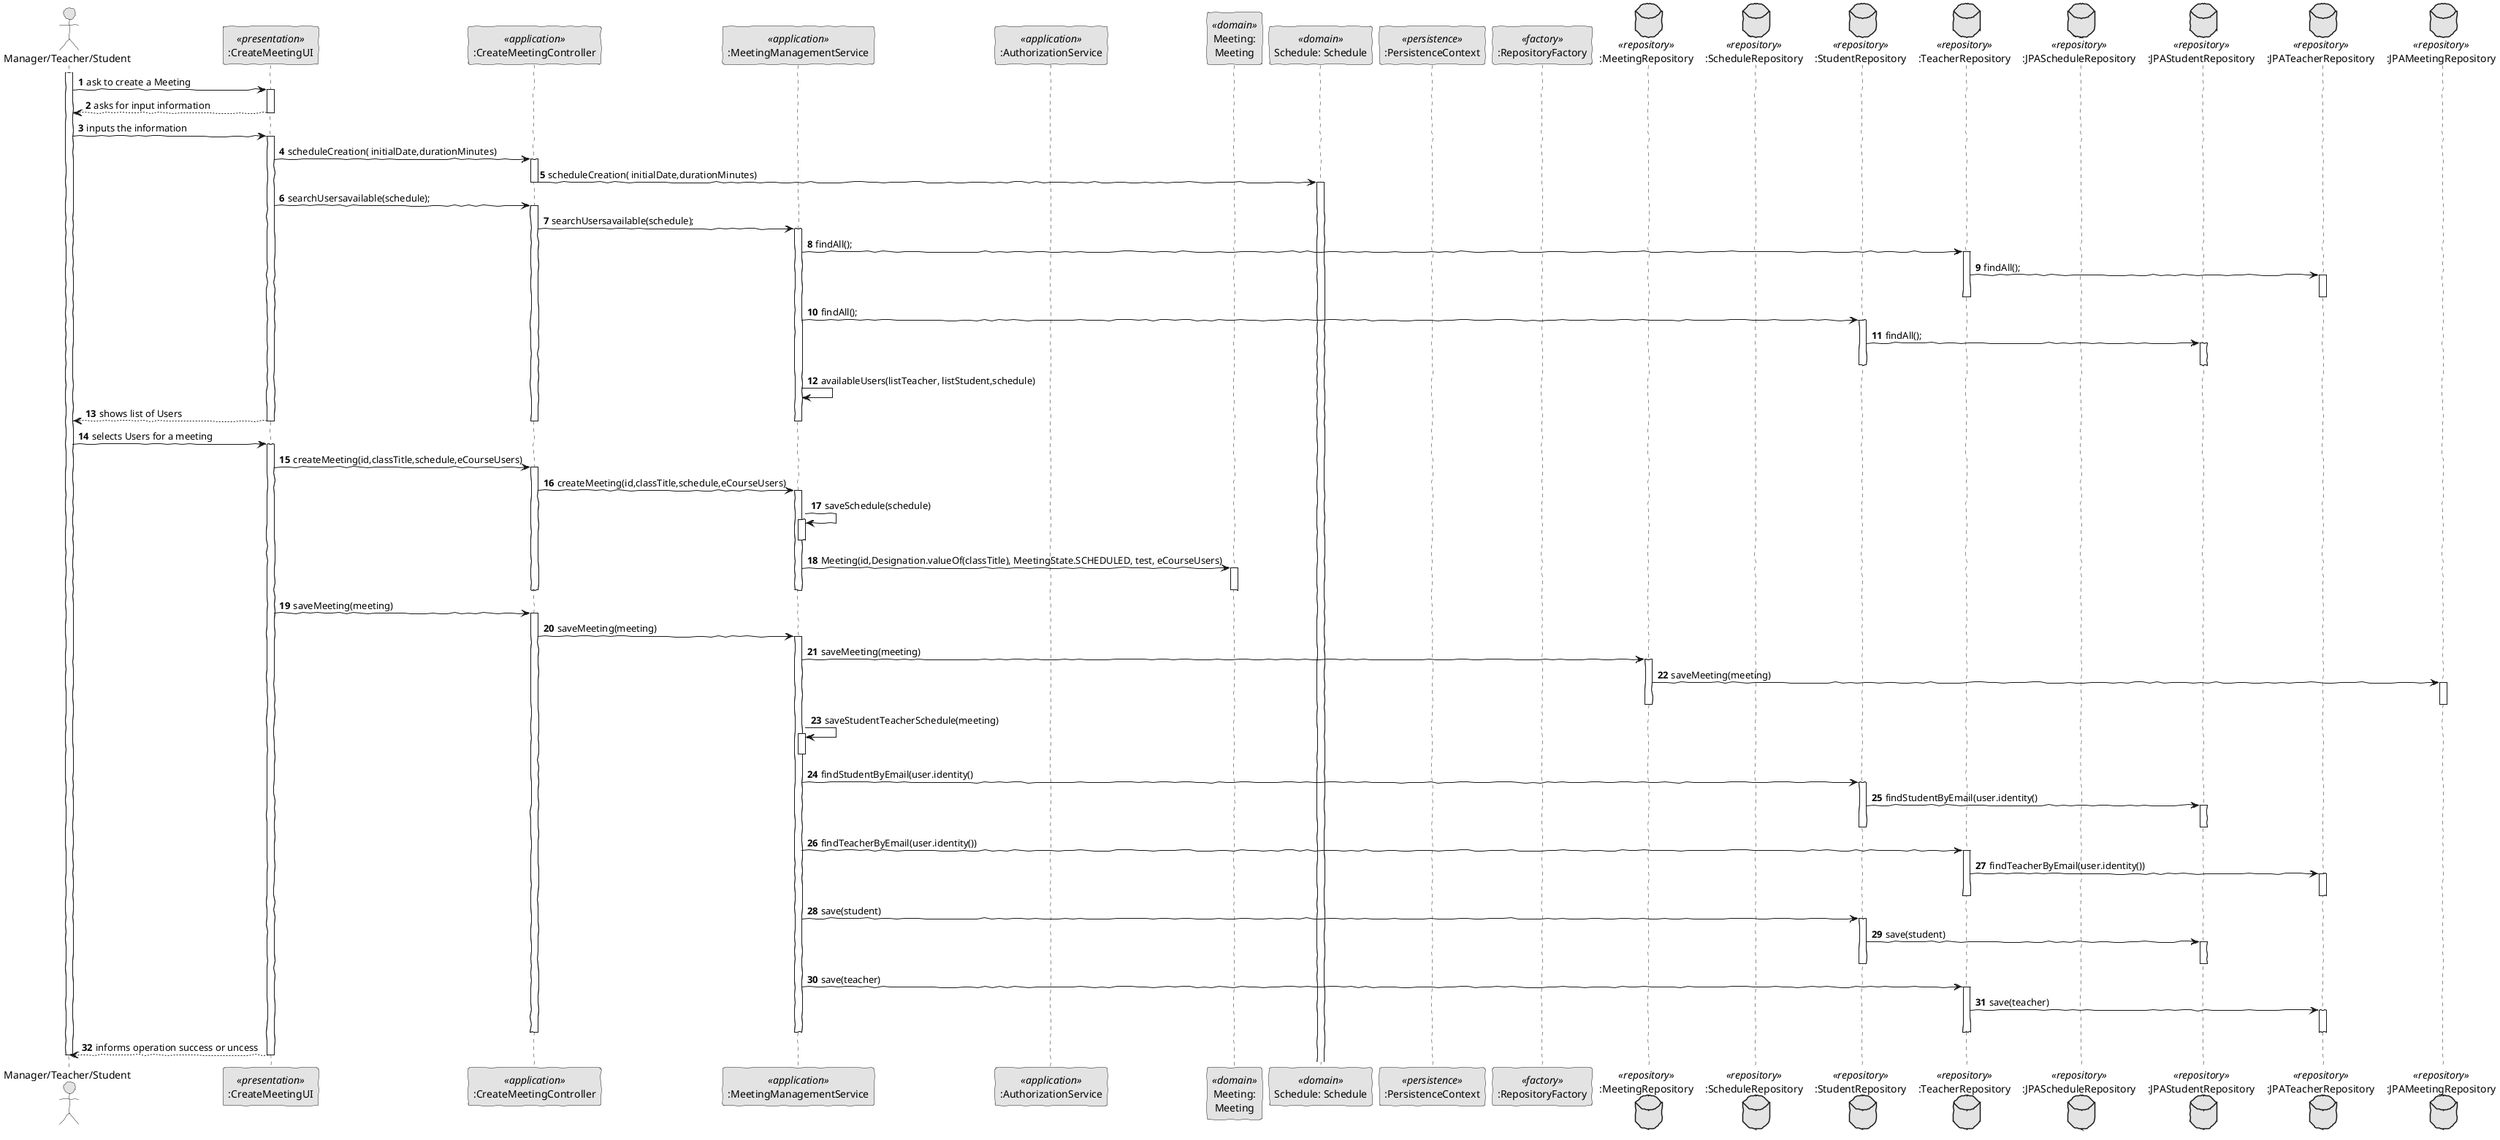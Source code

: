@startuml
'http://plantuml.com/skinparam.html
autonumber
skinparam handwritten true
skinparam monochrome true
skinparam packageStyle rect
skinparam defaultFontName FG Virgil
skinparam shadowing false

actor "Manager/Teacher/Student" as Manager
participant ":CreateMeetingUI" as UI <<presentation>>
participant ":CreateMeetingController" as Controller <<application>>
participant ":MeetingManagementService" as Service <<application>>
participant ":AuthorizationService" as Service2 <<application>>

participant "Meeting:\nMeeting" as Meeting <<domain>>
participant "Schedule: Schedule" as Schedule <<domain>>
participant ":PersistenceContext" as Persistence <<persistence>>
participant ":RepositoryFactory" as RepositoryFactory <<factory>>


database ":MeetingRepository" as MeetingRepository <<repository>>
database ":ScheduleRepository" as ScheduleRepository <<repository>>
database ":StudentRepository" as StudentRepository <<repository>>
database ":TeacherRepository" as TeacherRepository <<repository>>
database ":JPAScheduleRepository" as JPAScheduleRepository <<repository>>
database ":JPAStudentRepository" as JPAStudentRepository <<repository>>
database ":JPATeacherRepository" as JPATeacherRepository <<repository>>
database ":JPAMeetingRepository" as JPAMeetingRepository <<repository>>



activate Manager
Manager -> UI : ask to create a Meeting
activate UI
UI --> Manager : asks for input information
deactivate UI
Manager -> UI: inputs the information
activate UI
UI -> Controller:scheduleCreation( initialDate,durationMinutes)
activate Controller

Controller -> Schedule:scheduleCreation( initialDate,durationMinutes)
deactivate Controller
activate Schedule
deactivate Schedule

UI -> Controller:searchUsersavailable(schedule);
activate Controller


Controller -> Service:searchUsersavailable(schedule);
activate Service
Service -> TeacherRepository:findAll();
activate TeacherRepository
TeacherRepository -> JPATeacherRepository:findAll();
activate JPATeacherRepository
deactivate JPATeacherRepository
deactivate TeacherRepository
Service -> StudentRepository:findAll();
activate StudentRepository
StudentRepository -> JPAStudentRepository:findAll();
activate JPAStudentRepository
deactivate JPAStudentRepository
deactivate StudentRepository

Service -> Service:availableUsers(listTeacher, listStudent,schedule)



UI -->Manager : shows list of Users
deactivate Controller
deactivate Service
deactivate UI

Manager -> UI : selects Users for a meeting
activate UI


UI -> Controller:createMeeting(id,classTitle,schedule,eCourseUsers)
activate Controller

Controller -> Service:createMeeting(id,classTitle,schedule,eCourseUsers)
activate Service
Service -> Service:saveSchedule(schedule)
activate Service
deactivate Service

Service -> Meeting:Meeting(id,Designation.valueOf(classTitle), MeetingState.SCHEDULED, test, eCourseUsers)
activate Meeting
deactivate Service
deactivate Controller

deactivate Meeting
UI -> Controller:saveMeeting(meeting)
activate Controller
Controller -> Service:saveMeeting(meeting)
activate Service

Service -> MeetingRepository :saveMeeting(meeting)
activate MeetingRepository
MeetingRepository -> JPAMeetingRepository :saveMeeting(meeting)
activate JPAMeetingRepository
deactivate JPAMeetingRepository
deactivate MeetingRepository

Service -> Service:saveStudentTeacherSchedule(meeting)
activate Service
deactivate Service
Service -> StudentRepository:findStudentByEmail(user.identity()
activate StudentRepository
StudentRepository -> JPAStudentRepository:findStudentByEmail(user.identity()
activate JPAStudentRepository
deactivate JPAStudentRepository
deactivate StudentRepository

Service -> TeacherRepository:findTeacherByEmail(user.identity())
activate TeacherRepository
TeacherRepository -> JPATeacherRepository:findTeacherByEmail(user.identity())
activate JPATeacherRepository
deactivate JPATeacherRepository
deactivate TeacherRepository
Service -> StudentRepository:save(student)
activate StudentRepository
StudentRepository -> JPAStudentRepository:save(student)
activate JPAStudentRepository
deactivate JPAStudentRepository
deactivate StudentRepository
Service -> TeacherRepository:save(teacher)
activate TeacherRepository
TeacherRepository -> JPATeacherRepository:save(teacher)
activate JPATeacherRepository
deactivate JPATeacherRepository
deactivate TeacherRepository
deactivate Service
deactivate Controller

UI --> Manager : informs operation success or uncess
deactivate UI
deactivate Manager


@enduml